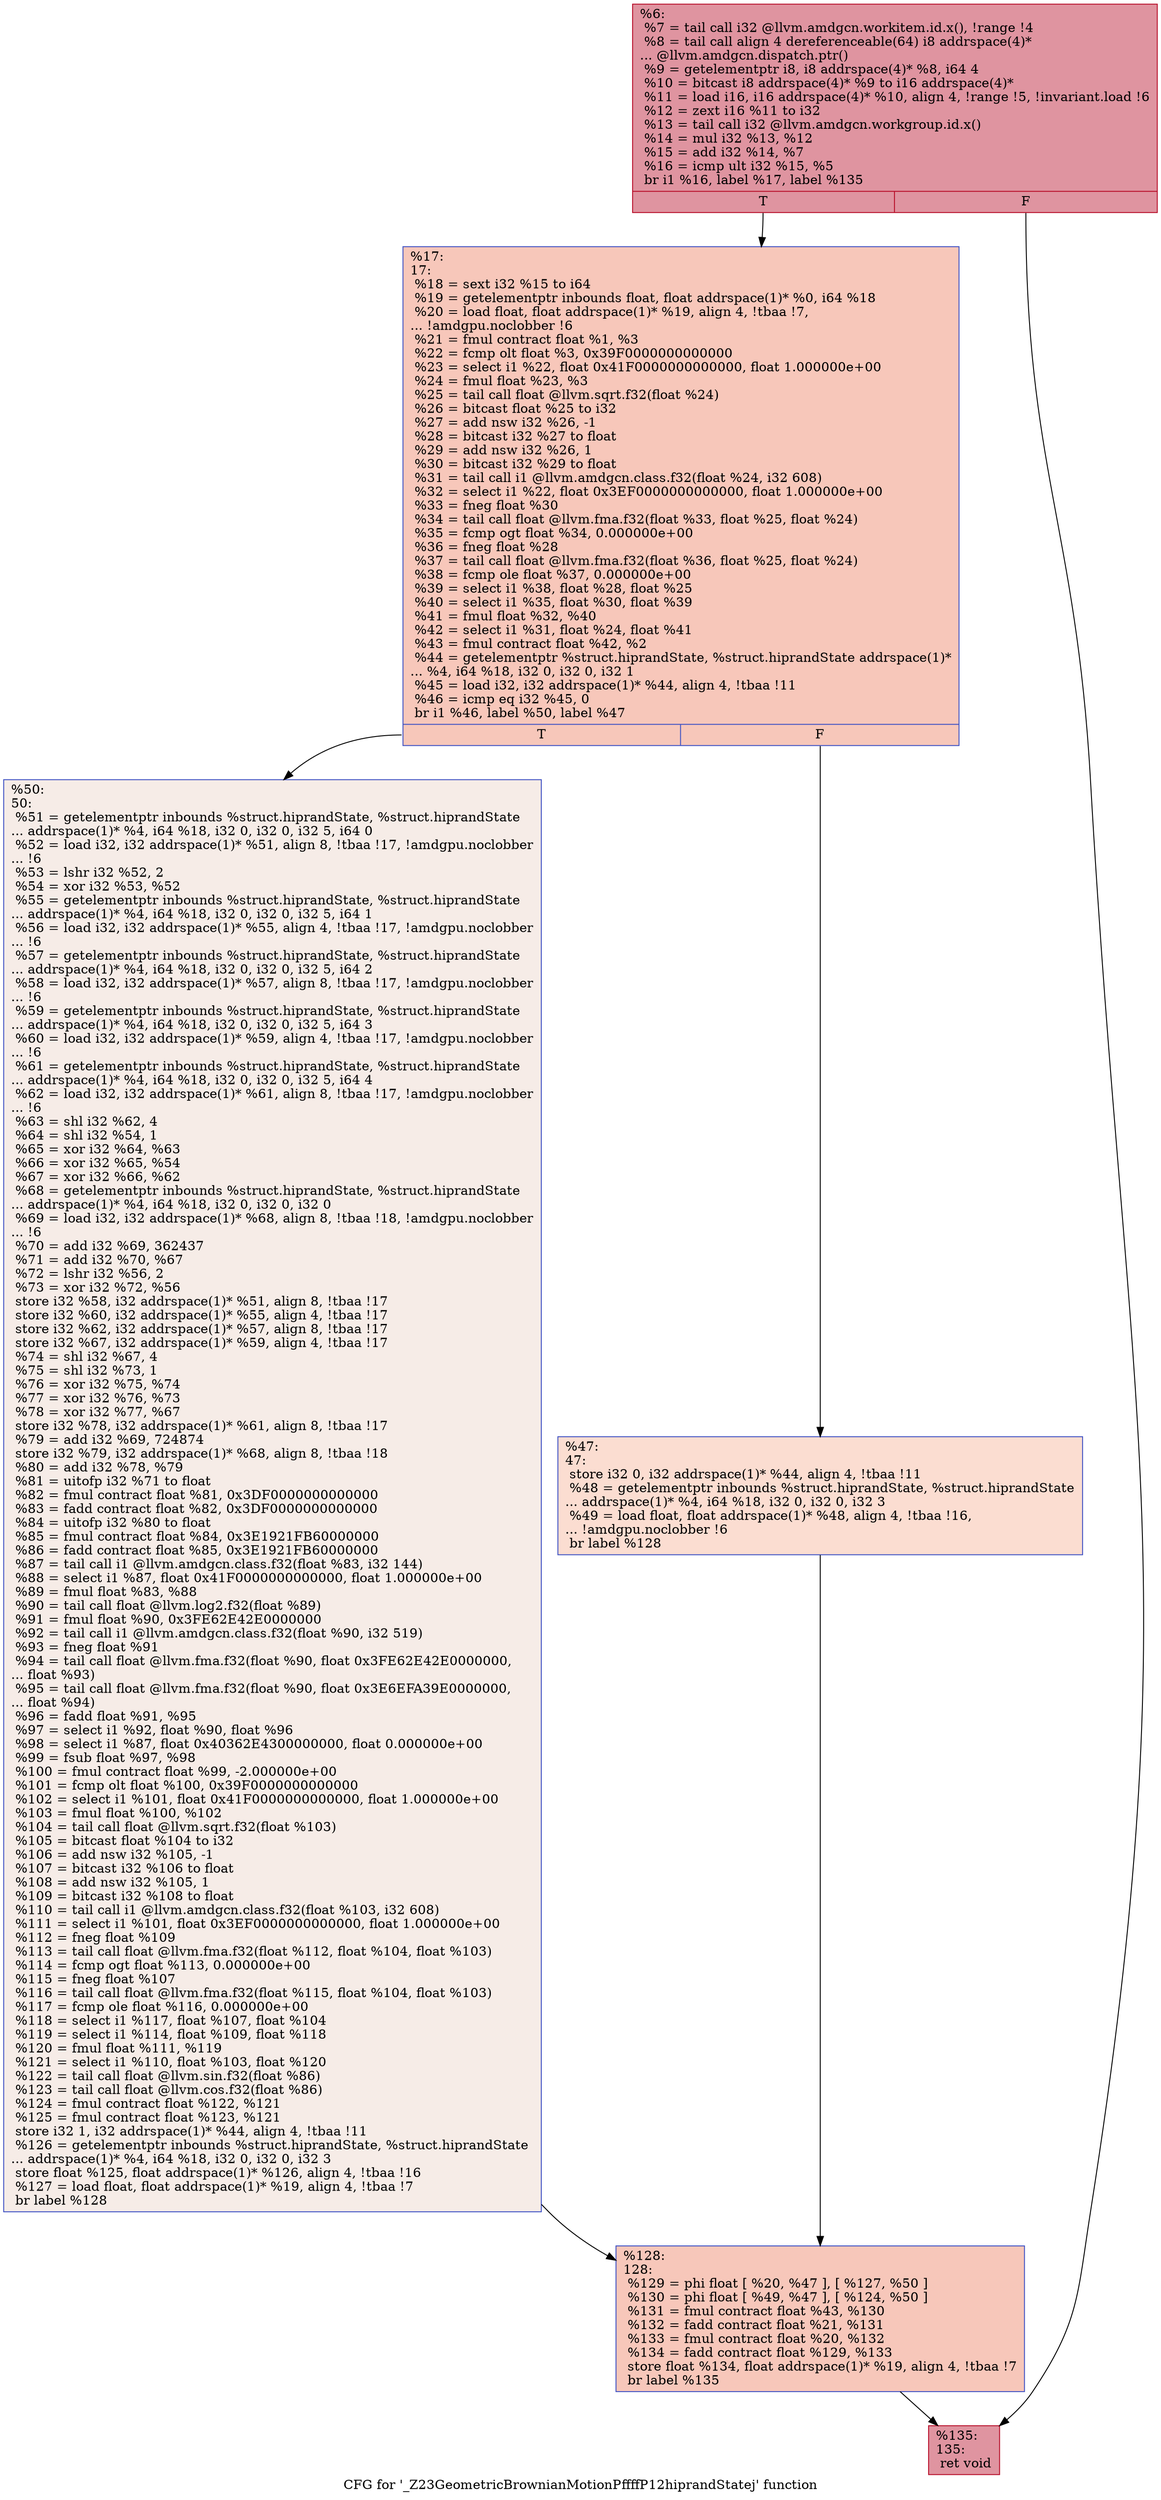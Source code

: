 digraph "CFG for '_Z23GeometricBrownianMotionPffffP12hiprandStatej' function" {
	label="CFG for '_Z23GeometricBrownianMotionPffffP12hiprandStatej' function";

	Node0x4951960 [shape=record,color="#b70d28ff", style=filled, fillcolor="#b70d2870",label="{%6:\l  %7 = tail call i32 @llvm.amdgcn.workitem.id.x(), !range !4\l  %8 = tail call align 4 dereferenceable(64) i8 addrspace(4)*\l... @llvm.amdgcn.dispatch.ptr()\l  %9 = getelementptr i8, i8 addrspace(4)* %8, i64 4\l  %10 = bitcast i8 addrspace(4)* %9 to i16 addrspace(4)*\l  %11 = load i16, i16 addrspace(4)* %10, align 4, !range !5, !invariant.load !6\l  %12 = zext i16 %11 to i32\l  %13 = tail call i32 @llvm.amdgcn.workgroup.id.x()\l  %14 = mul i32 %13, %12\l  %15 = add i32 %14, %7\l  %16 = icmp ult i32 %15, %5\l  br i1 %16, label %17, label %135\l|{<s0>T|<s1>F}}"];
	Node0x4951960:s0 -> Node0x4952870;
	Node0x4951960:s1 -> Node0x4953890;
	Node0x4952870 [shape=record,color="#3d50c3ff", style=filled, fillcolor="#ec7f6370",label="{%17:\l17:                                               \l  %18 = sext i32 %15 to i64\l  %19 = getelementptr inbounds float, float addrspace(1)* %0, i64 %18\l  %20 = load float, float addrspace(1)* %19, align 4, !tbaa !7,\l... !amdgpu.noclobber !6\l  %21 = fmul contract float %1, %3\l  %22 = fcmp olt float %3, 0x39F0000000000000\l  %23 = select i1 %22, float 0x41F0000000000000, float 1.000000e+00\l  %24 = fmul float %23, %3\l  %25 = tail call float @llvm.sqrt.f32(float %24)\l  %26 = bitcast float %25 to i32\l  %27 = add nsw i32 %26, -1\l  %28 = bitcast i32 %27 to float\l  %29 = add nsw i32 %26, 1\l  %30 = bitcast i32 %29 to float\l  %31 = tail call i1 @llvm.amdgcn.class.f32(float %24, i32 608)\l  %32 = select i1 %22, float 0x3EF0000000000000, float 1.000000e+00\l  %33 = fneg float %30\l  %34 = tail call float @llvm.fma.f32(float %33, float %25, float %24)\l  %35 = fcmp ogt float %34, 0.000000e+00\l  %36 = fneg float %28\l  %37 = tail call float @llvm.fma.f32(float %36, float %25, float %24)\l  %38 = fcmp ole float %37, 0.000000e+00\l  %39 = select i1 %38, float %28, float %25\l  %40 = select i1 %35, float %30, float %39\l  %41 = fmul float %32, %40\l  %42 = select i1 %31, float %24, float %41\l  %43 = fmul contract float %42, %2\l  %44 = getelementptr %struct.hiprandState, %struct.hiprandState addrspace(1)*\l... %4, i64 %18, i32 0, i32 0, i32 1\l  %45 = load i32, i32 addrspace(1)* %44, align 4, !tbaa !11\l  %46 = icmp eq i32 %45, 0\l  br i1 %46, label %50, label %47\l|{<s0>T|<s1>F}}"];
	Node0x4952870:s0 -> Node0x4956630;
	Node0x4952870:s1 -> Node0x49566c0;
	Node0x49566c0 [shape=record,color="#3d50c3ff", style=filled, fillcolor="#f7b39670",label="{%47:\l47:                                               \l  store i32 0, i32 addrspace(1)* %44, align 4, !tbaa !11\l  %48 = getelementptr inbounds %struct.hiprandState, %struct.hiprandState\l... addrspace(1)* %4, i64 %18, i32 0, i32 0, i32 3\l  %49 = load float, float addrspace(1)* %48, align 4, !tbaa !16,\l... !amdgpu.noclobber !6\l  br label %128\l}"];
	Node0x49566c0 -> Node0x4957150;
	Node0x4956630 [shape=record,color="#3d50c3ff", style=filled, fillcolor="#ead5c970",label="{%50:\l50:                                               \l  %51 = getelementptr inbounds %struct.hiprandState, %struct.hiprandState\l... addrspace(1)* %4, i64 %18, i32 0, i32 0, i32 5, i64 0\l  %52 = load i32, i32 addrspace(1)* %51, align 8, !tbaa !17, !amdgpu.noclobber\l... !6\l  %53 = lshr i32 %52, 2\l  %54 = xor i32 %53, %52\l  %55 = getelementptr inbounds %struct.hiprandState, %struct.hiprandState\l... addrspace(1)* %4, i64 %18, i32 0, i32 0, i32 5, i64 1\l  %56 = load i32, i32 addrspace(1)* %55, align 4, !tbaa !17, !amdgpu.noclobber\l... !6\l  %57 = getelementptr inbounds %struct.hiprandState, %struct.hiprandState\l... addrspace(1)* %4, i64 %18, i32 0, i32 0, i32 5, i64 2\l  %58 = load i32, i32 addrspace(1)* %57, align 8, !tbaa !17, !amdgpu.noclobber\l... !6\l  %59 = getelementptr inbounds %struct.hiprandState, %struct.hiprandState\l... addrspace(1)* %4, i64 %18, i32 0, i32 0, i32 5, i64 3\l  %60 = load i32, i32 addrspace(1)* %59, align 4, !tbaa !17, !amdgpu.noclobber\l... !6\l  %61 = getelementptr inbounds %struct.hiprandState, %struct.hiprandState\l... addrspace(1)* %4, i64 %18, i32 0, i32 0, i32 5, i64 4\l  %62 = load i32, i32 addrspace(1)* %61, align 8, !tbaa !17, !amdgpu.noclobber\l... !6\l  %63 = shl i32 %62, 4\l  %64 = shl i32 %54, 1\l  %65 = xor i32 %64, %63\l  %66 = xor i32 %65, %54\l  %67 = xor i32 %66, %62\l  %68 = getelementptr inbounds %struct.hiprandState, %struct.hiprandState\l... addrspace(1)* %4, i64 %18, i32 0, i32 0, i32 0\l  %69 = load i32, i32 addrspace(1)* %68, align 8, !tbaa !18, !amdgpu.noclobber\l... !6\l  %70 = add i32 %69, 362437\l  %71 = add i32 %70, %67\l  %72 = lshr i32 %56, 2\l  %73 = xor i32 %72, %56\l  store i32 %58, i32 addrspace(1)* %51, align 8, !tbaa !17\l  store i32 %60, i32 addrspace(1)* %55, align 4, !tbaa !17\l  store i32 %62, i32 addrspace(1)* %57, align 8, !tbaa !17\l  store i32 %67, i32 addrspace(1)* %59, align 4, !tbaa !17\l  %74 = shl i32 %67, 4\l  %75 = shl i32 %73, 1\l  %76 = xor i32 %75, %74\l  %77 = xor i32 %76, %73\l  %78 = xor i32 %77, %67\l  store i32 %78, i32 addrspace(1)* %61, align 8, !tbaa !17\l  %79 = add i32 %69, 724874\l  store i32 %79, i32 addrspace(1)* %68, align 8, !tbaa !18\l  %80 = add i32 %78, %79\l  %81 = uitofp i32 %71 to float\l  %82 = fmul contract float %81, 0x3DF0000000000000\l  %83 = fadd contract float %82, 0x3DF0000000000000\l  %84 = uitofp i32 %80 to float\l  %85 = fmul contract float %84, 0x3E1921FB60000000\l  %86 = fadd contract float %85, 0x3E1921FB60000000\l  %87 = tail call i1 @llvm.amdgcn.class.f32(float %83, i32 144)\l  %88 = select i1 %87, float 0x41F0000000000000, float 1.000000e+00\l  %89 = fmul float %83, %88\l  %90 = tail call float @llvm.log2.f32(float %89)\l  %91 = fmul float %90, 0x3FE62E42E0000000\l  %92 = tail call i1 @llvm.amdgcn.class.f32(float %90, i32 519)\l  %93 = fneg float %91\l  %94 = tail call float @llvm.fma.f32(float %90, float 0x3FE62E42E0000000,\l... float %93)\l  %95 = tail call float @llvm.fma.f32(float %90, float 0x3E6EFA39E0000000,\l... float %94)\l  %96 = fadd float %91, %95\l  %97 = select i1 %92, float %90, float %96\l  %98 = select i1 %87, float 0x40362E4300000000, float 0.000000e+00\l  %99 = fsub float %97, %98\l  %100 = fmul contract float %99, -2.000000e+00\l  %101 = fcmp olt float %100, 0x39F0000000000000\l  %102 = select i1 %101, float 0x41F0000000000000, float 1.000000e+00\l  %103 = fmul float %100, %102\l  %104 = tail call float @llvm.sqrt.f32(float %103)\l  %105 = bitcast float %104 to i32\l  %106 = add nsw i32 %105, -1\l  %107 = bitcast i32 %106 to float\l  %108 = add nsw i32 %105, 1\l  %109 = bitcast i32 %108 to float\l  %110 = tail call i1 @llvm.amdgcn.class.f32(float %103, i32 608)\l  %111 = select i1 %101, float 0x3EF0000000000000, float 1.000000e+00\l  %112 = fneg float %109\l  %113 = tail call float @llvm.fma.f32(float %112, float %104, float %103)\l  %114 = fcmp ogt float %113, 0.000000e+00\l  %115 = fneg float %107\l  %116 = tail call float @llvm.fma.f32(float %115, float %104, float %103)\l  %117 = fcmp ole float %116, 0.000000e+00\l  %118 = select i1 %117, float %107, float %104\l  %119 = select i1 %114, float %109, float %118\l  %120 = fmul float %111, %119\l  %121 = select i1 %110, float %103, float %120\l  %122 = tail call float @llvm.sin.f32(float %86)\l  %123 = tail call float @llvm.cos.f32(float %86)\l  %124 = fmul contract float %122, %121\l  %125 = fmul contract float %123, %121\l  store i32 1, i32 addrspace(1)* %44, align 4, !tbaa !11\l  %126 = getelementptr inbounds %struct.hiprandState, %struct.hiprandState\l... addrspace(1)* %4, i64 %18, i32 0, i32 0, i32 3\l  store float %125, float addrspace(1)* %126, align 4, !tbaa !16\l  %127 = load float, float addrspace(1)* %19, align 4, !tbaa !7\l  br label %128\l}"];
	Node0x4956630 -> Node0x4957150;
	Node0x4957150 [shape=record,color="#3d50c3ff", style=filled, fillcolor="#ec7f6370",label="{%128:\l128:                                              \l  %129 = phi float [ %20, %47 ], [ %127, %50 ]\l  %130 = phi float [ %49, %47 ], [ %124, %50 ]\l  %131 = fmul contract float %43, %130\l  %132 = fadd contract float %21, %131\l  %133 = fmul contract float %20, %132\l  %134 = fadd contract float %129, %133\l  store float %134, float addrspace(1)* %19, align 4, !tbaa !7\l  br label %135\l}"];
	Node0x4957150 -> Node0x4953890;
	Node0x4953890 [shape=record,color="#b70d28ff", style=filled, fillcolor="#b70d2870",label="{%135:\l135:                                              \l  ret void\l}"];
}
